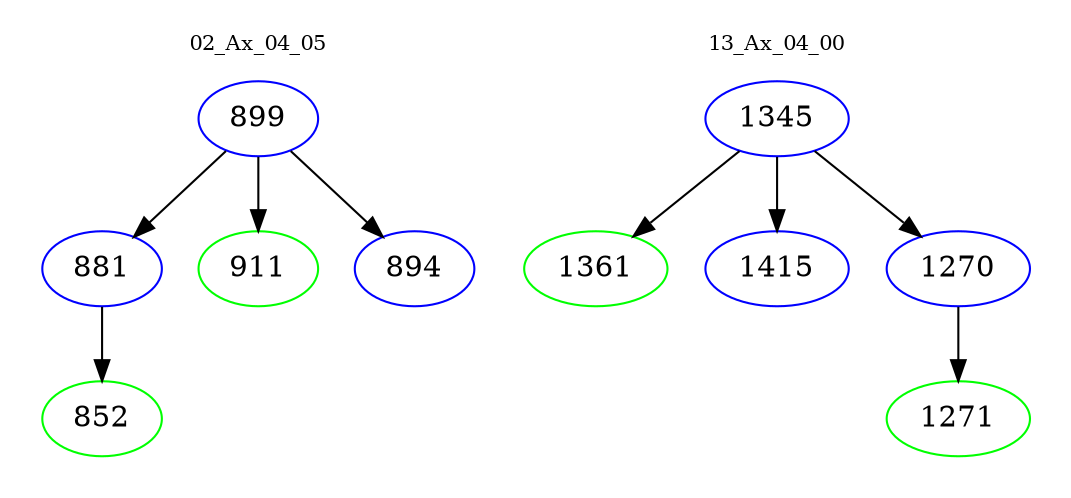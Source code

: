 digraph{
subgraph cluster_0 {
color = white
label = "02_Ax_04_05";
fontsize=10;
T0_899 [label="899", color="blue"]
T0_899 -> T0_881 [color="black"]
T0_881 [label="881", color="blue"]
T0_881 -> T0_852 [color="black"]
T0_852 [label="852", color="green"]
T0_899 -> T0_911 [color="black"]
T0_911 [label="911", color="green"]
T0_899 -> T0_894 [color="black"]
T0_894 [label="894", color="blue"]
}
subgraph cluster_1 {
color = white
label = "13_Ax_04_00";
fontsize=10;
T1_1345 [label="1345", color="blue"]
T1_1345 -> T1_1361 [color="black"]
T1_1361 [label="1361", color="green"]
T1_1345 -> T1_1415 [color="black"]
T1_1415 [label="1415", color="blue"]
T1_1345 -> T1_1270 [color="black"]
T1_1270 [label="1270", color="blue"]
T1_1270 -> T1_1271 [color="black"]
T1_1271 [label="1271", color="green"]
}
}
